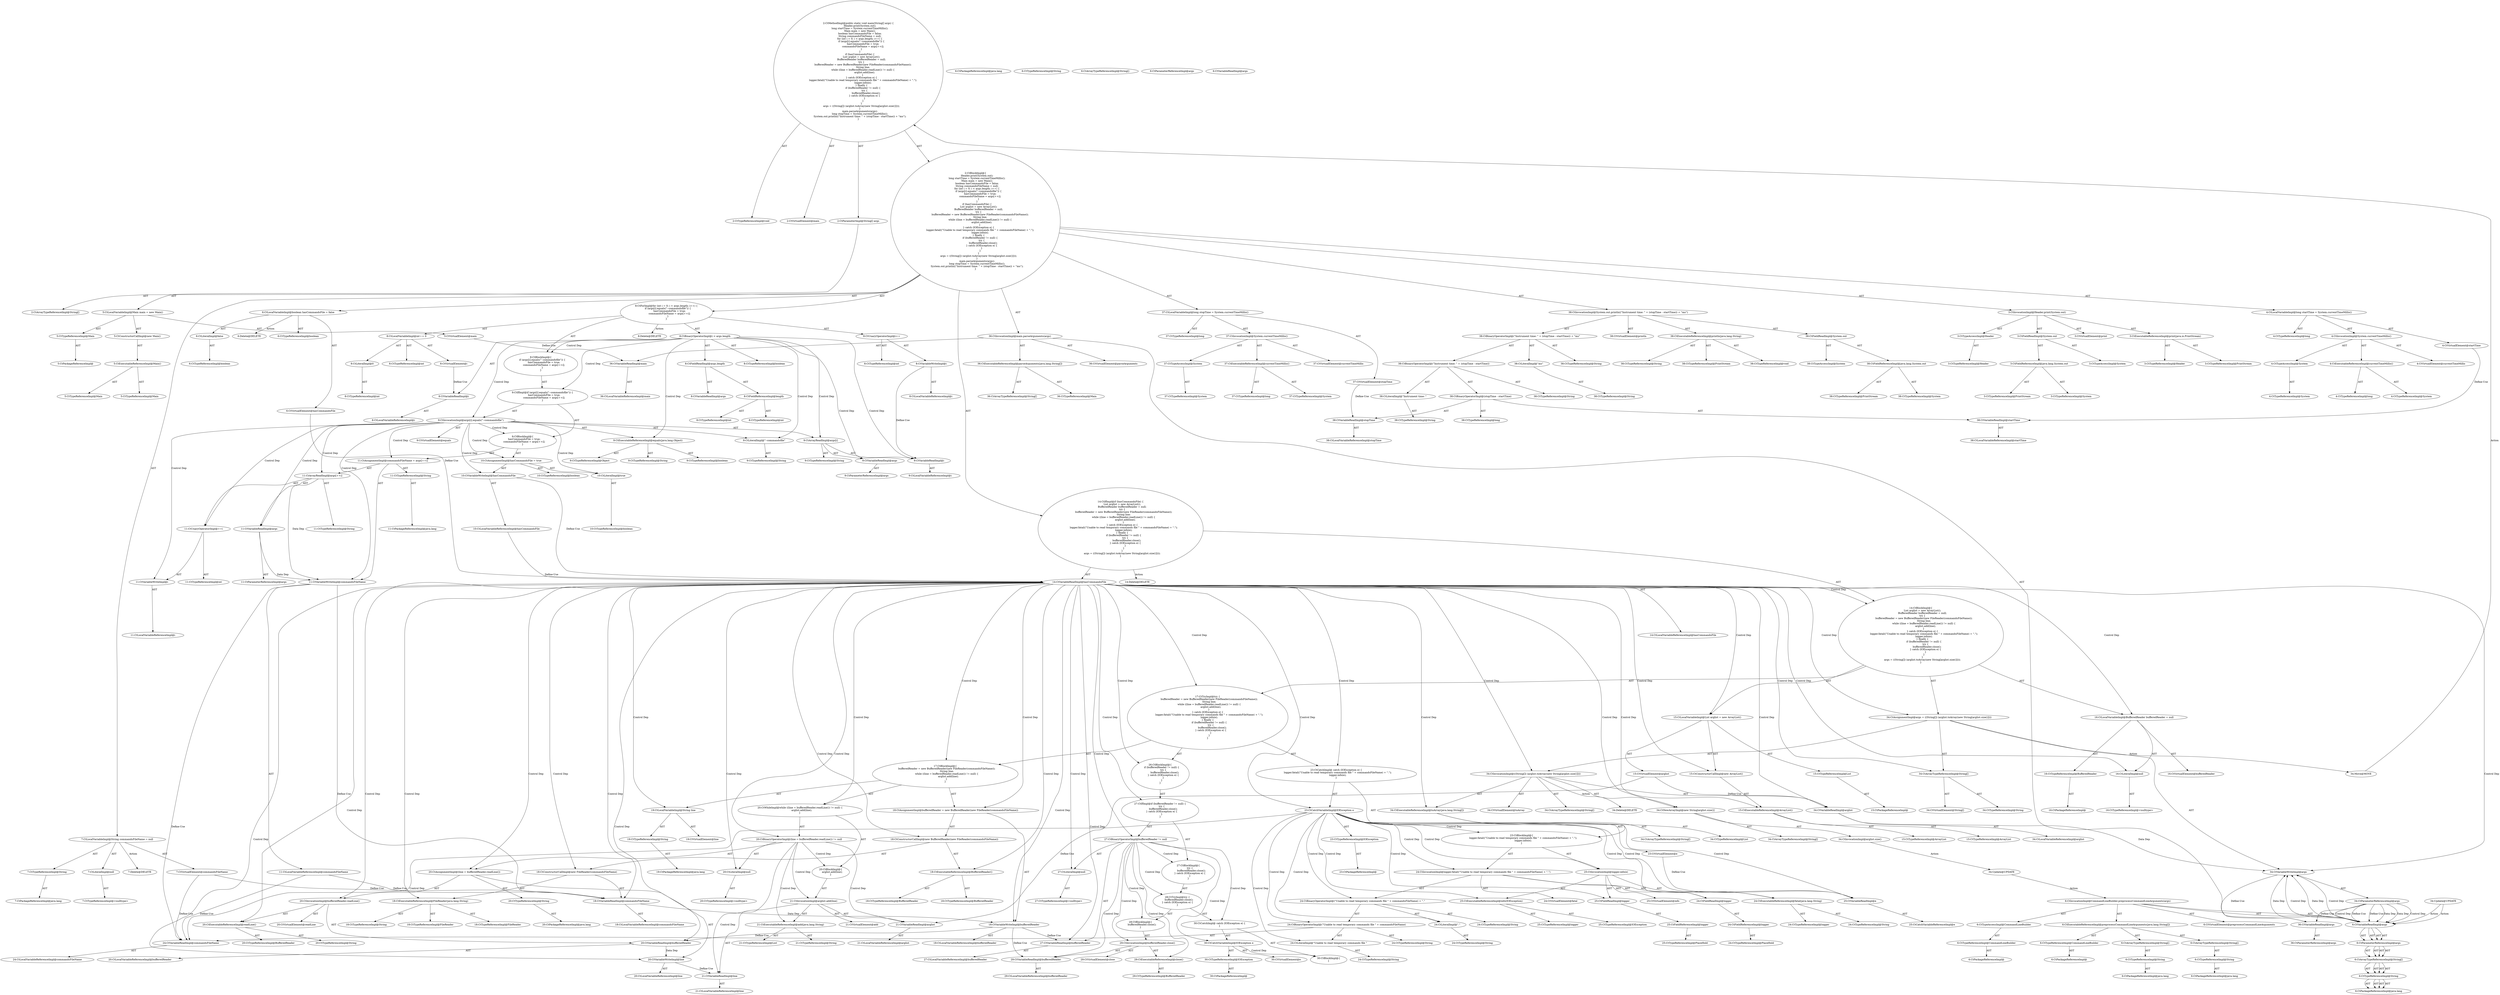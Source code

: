 digraph "main#?,String[]" {
0 [label="2:CtTypeReferenceImpl@void" shape=ellipse]
1 [label="2:CtVirtualElement@main" shape=ellipse]
2 [label="2:CtParameterImpl@String[] args" shape=ellipse]
3 [label="2:CtArrayTypeReferenceImpl@String[]" shape=ellipse]
4 [label="3:CtExecutableReferenceImpl@print(java.io.PrintStream)" shape=ellipse]
5 [label="3:CtTypeReferenceImpl@Header" shape=ellipse]
6 [label="3:CtTypeReferenceImpl@PrintStream" shape=ellipse]
7 [label="3:CtVirtualElement@print" shape=ellipse]
8 [label="3:CtTypeAccessImpl@Header" shape=ellipse]
9 [label="3:CtTypeReferenceImpl@Header" shape=ellipse]
10 [label="3:CtFieldReferenceImpl@java.lang.System.out" shape=ellipse]
11 [label="3:CtTypeReferenceImpl@System" shape=ellipse]
12 [label="3:CtTypeReferenceImpl@PrintStream" shape=ellipse]
13 [label="3:CtFieldReadImpl@System.out" shape=ellipse]
14 [label="3:CtTypeAccessImpl@System" shape=ellipse]
15 [label="3:CtInvocationImpl@Header.print(System.out)" shape=ellipse]
16 [label="4:CtTypeReferenceImpl@long" shape=ellipse]
17 [label="4:CtExecutableReferenceImpl@currentTimeMillis()" shape=ellipse]
18 [label="4:CtTypeReferenceImpl@System" shape=ellipse]
19 [label="4:CtTypeReferenceImpl@long" shape=ellipse]
20 [label="4:CtVirtualElement@currentTimeMillis" shape=ellipse]
21 [label="4:CtTypeAccessImpl@System" shape=ellipse]
22 [label="4:CtTypeReferenceImpl@System" shape=ellipse]
23 [label="4:CtInvocationImpl@System.currentTimeMillis()" shape=ellipse]
24 [label="4:CtVirtualElement@startTime" shape=ellipse]
25 [label="4:CtLocalVariableImpl@long startTime = System.currentTimeMillis()" shape=ellipse]
26 [label="5:CtTypeReferenceImpl@Main" shape=ellipse]
27 [label="5:CtPackageReferenceImpl@" shape=ellipse]
28 [label="5:CtExecutableReferenceImpl@Main()" shape=ellipse]
29 [label="5:CtTypeReferenceImpl@Main" shape=ellipse]
30 [label="5:CtTypeReferenceImpl@Main" shape=ellipse]
31 [label="5:CtConstructorCallImpl@new Main()" shape=ellipse]
32 [label="5:CtVirtualElement@main" shape=ellipse]
33 [label="5:CtLocalVariableImpl@Main main = new Main()" shape=ellipse]
34 [label="6:CtTypeReferenceImpl@boolean" shape=ellipse]
35 [label="6:CtLiteralImpl@false" shape=ellipse]
36 [label="6:CtTypeReferenceImpl@boolean" shape=ellipse]
37 [label="6:CtVirtualElement@hasCommandsFile" shape=ellipse]
38 [label="6:CtLocalVariableImpl@boolean hasCommandsFile = false" shape=ellipse]
39 [label="7:CtTypeReferenceImpl@String" shape=ellipse]
40 [label="7:CtPackageReferenceImpl@java.lang" shape=ellipse]
41 [label="7:CtLiteralImpl@null" shape=ellipse]
42 [label="7:CtTypeReferenceImpl@<nulltype>" shape=ellipse]
43 [label="7:CtVirtualElement@commandsFileName" shape=ellipse]
44 [label="7:CtLocalVariableImpl@String commandsFileName = null" shape=ellipse]
45 [label="8:CtTypeReferenceImpl@int" shape=ellipse]
46 [label="8:CtLiteralImpl@0" shape=ellipse]
47 [label="8:CtTypeReferenceImpl@int" shape=ellipse]
48 [label="8:CtVirtualElement@i" shape=ellipse]
49 [label="8:CtLocalVariableImpl@int i = 0" shape=ellipse]
50 [label="8:CtVariableReadImpl@i" shape=ellipse]
51 [label="8:CtLocalVariableReferenceImpl@i" shape=ellipse]
52 [label="8:CtFieldReferenceImpl@length" shape=ellipse]
53 [label="8:CtTypeReferenceImpl@int" shape=ellipse]
54 [label="8:CtTypeReferenceImpl@int" shape=ellipse]
55 [label="8:CtFieldReadImpl@args.length" shape=ellipse]
56 [label="8:CtVariableReadImpl@args" shape=ellipse]
57 [label="8:CtBinaryOperatorImpl@i < args.length" shape=ellipse]
58 [label="8:CtTypeReferenceImpl@boolean" shape=ellipse]
59 [label="8:CtVariableWriteImpl@i" shape=ellipse]
60 [label="8:CtLocalVariableReferenceImpl@i" shape=ellipse]
61 [label="8:CtUnaryOperatorImpl@i++" shape=ellipse]
62 [label="8:CtTypeReferenceImpl@int" shape=ellipse]
63 [label="9:CtExecutableReferenceImpl@equals(java.lang.Object)" shape=ellipse]
64 [label="9:CtTypeReferenceImpl@String" shape=ellipse]
65 [label="9:CtTypeReferenceImpl@boolean" shape=ellipse]
66 [label="9:CtTypeReferenceImpl@Object" shape=ellipse]
67 [label="9:CtVirtualElement@equals" shape=ellipse]
68 [label="9:CtVariableReadImpl@args" shape=ellipse]
69 [label="9:CtParameterReferenceImpl@args" shape=ellipse]
70 [label="9:CtVariableReadImpl@i" shape=ellipse]
71 [label="9:CtLocalVariableReferenceImpl@i" shape=ellipse]
72 [label="9:CtArrayReadImpl@args[i]" shape=ellipse]
73 [label="9:CtTypeReferenceImpl@String" shape=ellipse]
74 [label="9:CtLiteralImpl@\"--commandsfile\"" shape=ellipse]
75 [label="9:CtTypeReferenceImpl@String" shape=ellipse]
76 [label="9:CtInvocationImpl@args[i].equals(\"--commandsfile\")" shape=ellipse]
77 [label="10:CtVariableWriteImpl@hasCommandsFile" shape=ellipse]
78 [label="10:CtLocalVariableReferenceImpl@hasCommandsFile" shape=ellipse]
79 [label="10:CtLiteralImpl@true" shape=ellipse]
80 [label="10:CtTypeReferenceImpl@boolean" shape=ellipse]
81 [label="10:CtTypeReferenceImpl@boolean" shape=ellipse]
82 [label="10:CtAssignmentImpl@hasCommandsFile = true" shape=ellipse]
83 [label="11:CtVariableWriteImpl@commandsFileName" shape=ellipse]
84 [label="11:CtLocalVariableReferenceImpl@commandsFileName" shape=ellipse]
85 [label="11:CtVariableReadImpl@args" shape=ellipse]
86 [label="11:CtParameterReferenceImpl@args" shape=ellipse]
87 [label="11:CtVariableWriteImpl@i" shape=ellipse]
88 [label="11:CtLocalVariableReferenceImpl@i" shape=ellipse]
89 [label="11:CtUnaryOperatorImpl@++i" shape=ellipse]
90 [label="11:CtTypeReferenceImpl@int" shape=ellipse]
91 [label="11:CtArrayReadImpl@args[++i]" shape=ellipse]
92 [label="11:CtTypeReferenceImpl@String" shape=ellipse]
93 [label="11:CtTypeReferenceImpl@String" shape=ellipse]
94 [label="11:CtPackageReferenceImpl@java.lang" shape=ellipse]
95 [label="11:CtAssignmentImpl@commandsFileName = args[++i]" shape=ellipse]
96 [label="9:CtBlockImpl@\{
    hasCommandsFile = true;
    commandsFileName = args[++i];
\}" shape=ellipse]
97 [label="9:CtIfImpl@if (args[i].equals(\"--commandsfile\")) \{
    hasCommandsFile = true;
    commandsFileName = args[++i];
\}" shape=ellipse]
98 [label="8:CtBlockImpl@\{
    if (args[i].equals(\"--commandsfile\")) \{
        hasCommandsFile = true;
        commandsFileName = args[++i];
    \}
\}" shape=ellipse]
99 [label="8:CtForImpl@for (int i = 0; i < args.length; i++) \{
    if (args[i].equals(\"--commandsfile\")) \{
        hasCommandsFile = true;
        commandsFileName = args[++i];
    \}
\}" shape=ellipse]
100 [label="14:CtVariableReadImpl@hasCommandsFile" shape=ellipse]
101 [label="14:CtLocalVariableReferenceImpl@hasCommandsFile" shape=ellipse]
102 [label="15:CtTypeReferenceImpl@List" shape=ellipse]
103 [label="15:CtPackageReferenceImpl@" shape=ellipse]
104 [label="15:CtExecutableReferenceImpl@ArrayList()" shape=ellipse]
105 [label="15:CtTypeReferenceImpl@ArrayList" shape=ellipse]
106 [label="15:CtTypeReferenceImpl@ArrayList" shape=ellipse]
107 [label="15:CtConstructorCallImpl@new ArrayList()" shape=ellipse]
108 [label="15:CtVirtualElement@arglist" shape=ellipse]
109 [label="15:CtLocalVariableImpl@List arglist = new ArrayList()" shape=ellipse]
110 [label="16:CtTypeReferenceImpl@BufferedReader" shape=ellipse]
111 [label="16:CtPackageReferenceImpl@" shape=ellipse]
112 [label="16:CtLiteralImpl@null" shape=ellipse]
113 [label="16:CtTypeReferenceImpl@<nulltype>" shape=ellipse]
114 [label="16:CtVirtualElement@bufferedReader" shape=ellipse]
115 [label="16:CtLocalVariableImpl@BufferedReader bufferedReader = null" shape=ellipse]
116 [label="18:CtVariableWriteImpl@bufferedReader" shape=ellipse]
117 [label="18:CtLocalVariableReferenceImpl@bufferedReader" shape=ellipse]
118 [label="18:CtExecutableReferenceImpl@BufferedReader()" shape=ellipse]
119 [label="18:CtTypeReferenceImpl@BufferedReader" shape=ellipse]
120 [label="18:CtTypeReferenceImpl@BufferedReader" shape=ellipse]
121 [label="18:CtExecutableReferenceImpl@FileReader(java.lang.String)" shape=ellipse]
122 [label="18:CtTypeReferenceImpl@FileReader" shape=ellipse]
123 [label="18:CtTypeReferenceImpl@FileReader" shape=ellipse]
124 [label="18:CtTypeReferenceImpl@String" shape=ellipse]
125 [label="18:CtVariableReadImpl@commandsFileName" shape=ellipse]
126 [label="18:CtLocalVariableReferenceImpl@commandsFileName" shape=ellipse]
127 [label="18:CtConstructorCallImpl@new FileReader(commandsFileName)" shape=ellipse]
128 [label="18:CtConstructorCallImpl@new BufferedReader(new FileReader(commandsFileName))" shape=ellipse]
129 [label="18:CtAssignmentImpl@bufferedReader = new BufferedReader(new FileReader(commandsFileName))" shape=ellipse]
130 [label="19:CtTypeReferenceImpl@String" shape=ellipse]
131 [label="19:CtPackageReferenceImpl@java.lang" shape=ellipse]
132 [label="19:CtVirtualElement@line" shape=ellipse]
133 [label="19:CtLocalVariableImpl@String line" shape=ellipse]
134 [label="20:CtVariableWriteImpl@line" shape=ellipse]
135 [label="20:CtLocalVariableReferenceImpl@line" shape=ellipse]
136 [label="20:CtExecutableReferenceImpl@readLine()" shape=ellipse]
137 [label="20:CtTypeReferenceImpl@BufferedReader" shape=ellipse]
138 [label="20:CtTypeReferenceImpl@String" shape=ellipse]
139 [label="20:CtVirtualElement@readLine" shape=ellipse]
140 [label="20:CtVariableReadImpl@bufferedReader" shape=ellipse]
141 [label="20:CtLocalVariableReferenceImpl@bufferedReader" shape=ellipse]
142 [label="20:CtInvocationImpl@bufferedReader.readLine()" shape=ellipse]
143 [label="20:CtTypeReferenceImpl@String" shape=ellipse]
144 [label="20:CtPackageReferenceImpl@java.lang" shape=ellipse]
145 [label="20:CtAssignmentImpl@(line = bufferedReader.readLine())" shape=ellipse]
146 [label="20:CtLiteralImpl@null" shape=ellipse]
147 [label="20:CtTypeReferenceImpl@<nulltype>" shape=ellipse]
148 [label="20:CtBinaryOperatorImpl@(line = bufferedReader.readLine()) != null" shape=ellipse]
149 [label="21:CtExecutableReferenceImpl@add(java.lang.String)" shape=ellipse]
150 [label="21:CtTypeReferenceImpl@List" shape=ellipse]
151 [label="21:CtTypeReferenceImpl@String" shape=ellipse]
152 [label="21:CtVirtualElement@add" shape=ellipse]
153 [label="21:CtVariableReadImpl@arglist" shape=ellipse]
154 [label="21:CtLocalVariableReferenceImpl@arglist" shape=ellipse]
155 [label="21:CtVariableReadImpl@line" shape=ellipse]
156 [label="21:CtLocalVariableReferenceImpl@line" shape=ellipse]
157 [label="21:CtInvocationImpl@arglist.add(line)" shape=ellipse]
158 [label="20:CtBlockImpl@\{
    arglist.add(line);
\}" shape=ellipse]
159 [label="20:CtWhileImpl@while ((line = bufferedReader.readLine()) != null) \{
    arglist.add(line);
\} " shape=ellipse]
160 [label="17:CtBlockImpl@\{
    bufferedReader = new BufferedReader(new FileReader(commandsFileName));
    String line;
    while ((line = bufferedReader.readLine()) != null) \{
        arglist.add(line);
    \} 
\}" shape=ellipse]
161 [label="23:CtVirtualElement@e" shape=ellipse]
162 [label="23:CtTypeReferenceImpl@IOException" shape=ellipse]
163 [label="23:CtPackageReferenceImpl@" shape=ellipse]
164 [label="23:CtCatchVariableImpl@IOException e" shape=ellipse]
165 [label="24:CtExecutableReferenceImpl@fatal(java.lang.String)" shape=ellipse]
166 [label="24:CtTypeReferenceImpl@logger" shape=ellipse]
167 [label="24:CtTypeReferenceImpl@String" shape=ellipse]
168 [label="24:CtVirtualElement@fatal" shape=ellipse]
169 [label="24:CtFieldReferenceImpl@logger" shape=ellipse]
170 [label="24:CtTypeReferenceImpl@PlaceHold" shape=ellipse]
171 [label="24:CtFieldReadImpl@logger" shape=ellipse]
172 [label="24:CtLiteralImpl@\"Unable to read temporary commands file \"" shape=ellipse]
173 [label="24:CtTypeReferenceImpl@String" shape=ellipse]
174 [label="24:CtVariableReadImpl@commandsFileName" shape=ellipse]
175 [label="24:CtLocalVariableReferenceImpl@commandsFileName" shape=ellipse]
176 [label="24:CtBinaryOperatorImpl@(\"Unable to read temporary commands file \" + commandsFileName)" shape=ellipse]
177 [label="24:CtTypeReferenceImpl@String" shape=ellipse]
178 [label="24:CtLiteralImpl@\".\"" shape=ellipse]
179 [label="24:CtTypeReferenceImpl@String" shape=ellipse]
180 [label="24:CtBinaryOperatorImpl@(\"Unable to read temporary commands file \" + commandsFileName) + \".\"" shape=ellipse]
181 [label="24:CtTypeReferenceImpl@String" shape=ellipse]
182 [label="24:CtInvocationImpl@logger.fatal((\"Unable to read temporary commands file \" + commandsFileName) + \".\")" shape=ellipse]
183 [label="25:CtExecutableReferenceImpl@info(IOException)" shape=ellipse]
184 [label="25:CtTypeReferenceImpl@logger" shape=ellipse]
185 [label="25:CtTypeReferenceImpl@IOException" shape=ellipse]
186 [label="25:CtVirtualElement@info" shape=ellipse]
187 [label="25:CtFieldReferenceImpl@logger" shape=ellipse]
188 [label="25:CtTypeReferenceImpl@PlaceHold" shape=ellipse]
189 [label="25:CtFieldReadImpl@logger" shape=ellipse]
190 [label="25:CtVariableReadImpl@e" shape=ellipse]
191 [label="25:CtCatchVariableReferenceImpl@e" shape=ellipse]
192 [label="25:CtInvocationImpl@logger.info(e)" shape=ellipse]
193 [label="23:CtBlockImpl@\{
    logger.fatal((\"Unable to read temporary commands file \" + commandsFileName) + \".\");
    logger.info(e);
\}" shape=ellipse]
194 [label="23:CtCatchImpl@ catch (IOException e) \{
    logger.fatal((\"Unable to read temporary commands file \" + commandsFileName) + \".\");
    logger.info(e);
\}" shape=ellipse]
195 [label="27:CtVariableReadImpl@bufferedReader" shape=ellipse]
196 [label="27:CtLocalVariableReferenceImpl@bufferedReader" shape=ellipse]
197 [label="27:CtLiteralImpl@null" shape=ellipse]
198 [label="27:CtTypeReferenceImpl@<nulltype>" shape=ellipse]
199 [label="27:CtBinaryOperatorImpl@bufferedReader != null" shape=ellipse]
200 [label="29:CtExecutableReferenceImpl@close()" shape=ellipse]
201 [label="29:CtTypeReferenceImpl@BufferedReader" shape=ellipse]
202 [label="29:CtVirtualElement@close" shape=ellipse]
203 [label="29:CtVariableReadImpl@bufferedReader" shape=ellipse]
204 [label="29:CtLocalVariableReferenceImpl@bufferedReader" shape=ellipse]
205 [label="29:CtInvocationImpl@bufferedReader.close()" shape=ellipse]
206 [label="28:CtBlockImpl@\{
    bufferedReader.close();
\}" shape=ellipse]
207 [label="30:CtVirtualElement@e" shape=ellipse]
208 [label="30:CtTypeReferenceImpl@IOException" shape=ellipse]
209 [label="30:CtPackageReferenceImpl@" shape=ellipse]
210 [label="30:CtCatchVariableImpl@IOException e" shape=ellipse]
211 [label="30:CtBlockImpl@\{
\}" shape=ellipse]
212 [label="30:CtCatchImpl@ catch (IOException e) \{
\}" shape=ellipse]
213 [label="28:CtTryImpl@try \{
    bufferedReader.close();
\} catch (IOException e) \{
\}" shape=ellipse]
214 [label="27:CtBlockImpl@\{
    try \{
        bufferedReader.close();
    \} catch (IOException e) \{
    \}
\}" shape=ellipse]
215 [label="27:CtIfImpl@if (bufferedReader != null) \{
    try \{
        bufferedReader.close();
    \} catch (IOException e) \{
    \}
\}" shape=ellipse]
216 [label="26:CtBlockImpl@\{
    if (bufferedReader != null) \{
        try \{
            bufferedReader.close();
        \} catch (IOException e) \{
        \}
    \}
\}" shape=ellipse]
217 [label="17:CtTryImpl@try \{
    bufferedReader = new BufferedReader(new FileReader(commandsFileName));
    String line;
    while ((line = bufferedReader.readLine()) != null) \{
        arglist.add(line);
    \} 
\} catch (IOException e) \{
    logger.fatal((\"Unable to read temporary commands file \" + commandsFileName) + \".\");
    logger.info(e);
\} finally \{
    if (bufferedReader != null) \{
        try \{
            bufferedReader.close();
        \} catch (IOException e) \{
        \}
    \}
\}" shape=ellipse]
218 [label="34:CtVariableWriteImpl@args" shape=ellipse]
219 [label="34:CtParameterReferenceImpl@args" shape=ellipse]
220 [label="34:CtExecutableReferenceImpl@toArray(java.lang.String[])" shape=ellipse]
221 [label="34:CtTypeReferenceImpl@List" shape=ellipse]
222 [label="34:CtArrayTypeReferenceImpl@String[]" shape=ellipse]
223 [label="34:CtVirtualElement@toArray" shape=ellipse]
224 [label="34:CtVariableReadImpl@arglist" shape=ellipse]
225 [label="34:CtLocalVariableReferenceImpl@arglist" shape=ellipse]
226 [label="34:CtNewArrayImpl@new String[arglist.size()]" shape=ellipse]
227 [label="34:CtArrayTypeReferenceImpl@String[]" shape=ellipse]
228 [label="34:CtInvocationImpl@arglist.size()" shape=ellipse]
229 [label="34:CtInvocationImpl@((String[]) (arglist.toArray(new String[arglist.size()])))" shape=ellipse]
230 [label="34:CtArrayTypeReferenceImpl@String[]" shape=ellipse]
231 [label="34:CtVirtualElement@String[]" shape=ellipse]
232 [label="34:CtArrayTypeReferenceImpl@String[]" shape=ellipse]
233 [label="34:CtTypeReferenceImpl@String" shape=ellipse]
234 [label="34:CtAssignmentImpl@args = ((String[]) (arglist.toArray(new String[arglist.size()])))" shape=ellipse]
235 [label="14:CtBlockImpl@\{
    List arglist = new ArrayList();
    BufferedReader bufferedReader = null;
    try \{
        bufferedReader = new BufferedReader(new FileReader(commandsFileName));
        String line;
        while ((line = bufferedReader.readLine()) != null) \{
            arglist.add(line);
        \} 
    \} catch (IOException e) \{
        logger.fatal((\"Unable to read temporary commands file \" + commandsFileName) + \".\");
        logger.info(e);
    \} finally \{
        if (bufferedReader != null) \{
            try \{
                bufferedReader.close();
            \} catch (IOException e) \{
            \}
        \}
    \}
    args = ((String[]) (arglist.toArray(new String[arglist.size()])));
\}" shape=ellipse]
236 [label="14:CtIfImpl@if (hasCommandsFile) \{
    List arglist = new ArrayList();
    BufferedReader bufferedReader = null;
    try \{
        bufferedReader = new BufferedReader(new FileReader(commandsFileName));
        String line;
        while ((line = bufferedReader.readLine()) != null) \{
            arglist.add(line);
        \} 
    \} catch (IOException e) \{
        logger.fatal((\"Unable to read temporary commands file \" + commandsFileName) + \".\");
        logger.info(e);
    \} finally \{
        if (bufferedReader != null) \{
            try \{
                bufferedReader.close();
            \} catch (IOException e) \{
            \}
        \}
    \}
    args = ((String[]) (arglist.toArray(new String[arglist.size()])));
\}" shape=ellipse]
237 [label="36:CtExecutableReferenceImpl@parseArguments(java.lang.String[])" shape=ellipse]
238 [label="36:CtTypeReferenceImpl@Main" shape=ellipse]
239 [label="36:CtArrayTypeReferenceImpl@String[]" shape=ellipse]
240 [label="36:CtVirtualElement@parseArguments" shape=ellipse]
241 [label="36:CtVariableReadImpl@main" shape=ellipse]
242 [label="36:CtLocalVariableReferenceImpl@main" shape=ellipse]
243 [label="36:CtVariableReadImpl@args" shape=ellipse]
244 [label="36:CtParameterReferenceImpl@args" shape=ellipse]
245 [label="36:CtInvocationImpl@main.parseArguments(args)" shape=ellipse]
246 [label="37:CtTypeReferenceImpl@long" shape=ellipse]
247 [label="37:CtExecutableReferenceImpl@currentTimeMillis()" shape=ellipse]
248 [label="37:CtTypeReferenceImpl@System" shape=ellipse]
249 [label="37:CtTypeReferenceImpl@long" shape=ellipse]
250 [label="37:CtVirtualElement@currentTimeMillis" shape=ellipse]
251 [label="37:CtTypeAccessImpl@System" shape=ellipse]
252 [label="37:CtTypeReferenceImpl@System" shape=ellipse]
253 [label="37:CtInvocationImpl@System.currentTimeMillis()" shape=ellipse]
254 [label="37:CtVirtualElement@stopTime" shape=ellipse]
255 [label="37:CtLocalVariableImpl@long stopTime = System.currentTimeMillis()" shape=ellipse]
256 [label="38:CtExecutableReferenceImpl@println(java.lang.String)" shape=ellipse]
257 [label="38:CtTypeReferenceImpl@PrintStream" shape=ellipse]
258 [label="38:CtTypeReferenceImpl@void" shape=ellipse]
259 [label="38:CtTypeReferenceImpl@String" shape=ellipse]
260 [label="38:CtVirtualElement@println" shape=ellipse]
261 [label="38:CtFieldReferenceImpl@java.lang.System.out" shape=ellipse]
262 [label="38:CtTypeReferenceImpl@System" shape=ellipse]
263 [label="38:CtTypeReferenceImpl@PrintStream" shape=ellipse]
264 [label="38:CtFieldReadImpl@System.out" shape=ellipse]
265 [label="38:CtTypeAccessImpl@System" shape=ellipse]
266 [label="38:CtLiteralImpl@\"Instrument time: \"" shape=ellipse]
267 [label="38:CtTypeReferenceImpl@String" shape=ellipse]
268 [label="38:CtVariableReadImpl@stopTime" shape=ellipse]
269 [label="38:CtLocalVariableReferenceImpl@stopTime" shape=ellipse]
270 [label="38:CtVariableReadImpl@startTime" shape=ellipse]
271 [label="38:CtLocalVariableReferenceImpl@startTime" shape=ellipse]
272 [label="38:CtBinaryOperatorImpl@(stopTime - startTime)" shape=ellipse]
273 [label="38:CtTypeReferenceImpl@long" shape=ellipse]
274 [label="38:CtBinaryOperatorImpl@(\"Instrument time: \" + (stopTime - startTime))" shape=ellipse]
275 [label="38:CtTypeReferenceImpl@String" shape=ellipse]
276 [label="38:CtLiteralImpl@\"ms\"" shape=ellipse]
277 [label="38:CtTypeReferenceImpl@String" shape=ellipse]
278 [label="38:CtBinaryOperatorImpl@(\"Instrument time: \" + (stopTime - startTime)) + \"ms\"" shape=ellipse]
279 [label="38:CtTypeReferenceImpl@String" shape=ellipse]
280 [label="38:CtInvocationImpl@System.out.println((\"Instrument time: \" + (stopTime - startTime)) + \"ms\")" shape=ellipse]
281 [label="2:CtBlockImpl@\{
    Header.print(System.out);
    long startTime = System.currentTimeMillis();
    Main main = new Main();
    boolean hasCommandsFile = false;
    String commandsFileName = null;
    for (int i = 0; i < args.length; i++) \{
        if (args[i].equals(\"--commandsfile\")) \{
            hasCommandsFile = true;
            commandsFileName = args[++i];
        \}
    \}
    if (hasCommandsFile) \{
        List arglist = new ArrayList();
        BufferedReader bufferedReader = null;
        try \{
            bufferedReader = new BufferedReader(new FileReader(commandsFileName));
            String line;
            while ((line = bufferedReader.readLine()) != null) \{
                arglist.add(line);
            \} 
        \} catch (IOException e) \{
            logger.fatal((\"Unable to read temporary commands file \" + commandsFileName) + \".\");
            logger.info(e);
        \} finally \{
            if (bufferedReader != null) \{
                try \{
                    bufferedReader.close();
                \} catch (IOException e) \{
                \}
            \}
        \}
        args = ((String[]) (arglist.toArray(new String[arglist.size()])));
    \}
    main.parseArguments(args);
    long stopTime = System.currentTimeMillis();
    System.out.println((\"Instrument time: \" + (stopTime - startTime)) + \"ms\");
\}" shape=ellipse]
282 [label="2:CtMethodImpl@public static void main(String[] args) \{
    Header.print(System.out);
    long startTime = System.currentTimeMillis();
    Main main = new Main();
    boolean hasCommandsFile = false;
    String commandsFileName = null;
    for (int i = 0; i < args.length; i++) \{
        if (args[i].equals(\"--commandsfile\")) \{
            hasCommandsFile = true;
            commandsFileName = args[++i];
        \}
    \}
    if (hasCommandsFile) \{
        List arglist = new ArrayList();
        BufferedReader bufferedReader = null;
        try \{
            bufferedReader = new BufferedReader(new FileReader(commandsFileName));
            String line;
            while ((line = bufferedReader.readLine()) != null) \{
                arglist.add(line);
            \} 
        \} catch (IOException e) \{
            logger.fatal((\"Unable to read temporary commands file \" + commandsFileName) + \".\");
            logger.info(e);
        \} finally \{
            if (bufferedReader != null) \{
                try \{
                    bufferedReader.close();
                \} catch (IOException e) \{
                \}
            \}
        \}
        args = ((String[]) (arglist.toArray(new String[arglist.size()])));
    \}
    main.parseArguments(args);
    long stopTime = System.currentTimeMillis();
    System.out.println((\"Instrument time: \" + (stopTime - startTime)) + \"ms\");
\}" shape=ellipse]
283 [label="34:Update@UPDATE" shape=ellipse]
284 [label="6:CtPackageReferenceImpl@" shape=ellipse]
285 [label="6:CtTypeReferenceImpl@CommandLineBuilder" shape=ellipse]
286 [label="6:CtTypeAccessImpl@CommandLineBuilder" shape=ellipse]
287 [label="6:CtPackageReferenceImpl@" shape=ellipse]
288 [label="6:CtTypeReferenceImpl@CommandLineBuilder" shape=ellipse]
289 [label="6:CtPackageReferenceImpl@java.lang" shape=ellipse]
290 [label="6:CtTypeReferenceImpl@String" shape=ellipse]
291 [label="6:CtArrayTypeReferenceImpl@String[]" shape=ellipse]
292 [label="6:CtPackageReferenceImpl@java.lang" shape=ellipse]
293 [label="6:CtTypeReferenceImpl@String" shape=ellipse]
294 [label="6:CtArrayTypeReferenceImpl@String[]" shape=ellipse]
295 [label="6:CtExecutableReferenceImpl@preprocessCommandLineArguments(java.lang.String[])" shape=ellipse]
296 [label="6:CtPackageReferenceImpl@java.lang" shape=ellipse]
297 [label="6:CtTypeReferenceImpl@String" shape=ellipse]
298 [label="6:CtArrayTypeReferenceImpl@String[]" shape=ellipse]
299 [label="6:CtParameterReferenceImpl@args" shape=ellipse]
300 [label="6:CtVariableReadImpl@args" shape=ellipse]
301 [label="6:CtInvocationImpl@CommandLineBuilder.preprocessCommandLineArguments(args)" shape=ellipse]
302 [label="6:CtVirtualElement@preprocessCommandLineArguments" shape=ellipse]
303 [label="34:Update@UPDATE" shape=ellipse]
304 [label="6:CtPackageReferenceImpl@java.lang" shape=ellipse]
305 [label="6:CtTypeReferenceImpl@String" shape=ellipse]
306 [label="6:CtArrayTypeReferenceImpl@String[]" shape=ellipse]
307 [label="6:CtParameterReferenceImpl@args" shape=ellipse]
308 [label="6:CtVariableReadImpl@args" shape=ellipse]
309 [label="34:Delete@DELETE" shape=ellipse]
310 [label="6:Delete@DELETE" shape=ellipse]
311 [label="7:Delete@DELETE" shape=ellipse]
312 [label="8:Delete@DELETE" shape=ellipse]
313 [label="14:Delete@DELETE" shape=ellipse]
314 [label="34:Move@MOVE" shape=ellipse]
2 -> 3 [label="AST"];
4 -> 5 [label="AST"];
4 -> 6 [label="AST"];
8 -> 9 [label="AST"];
10 -> 11 [label="AST"];
10 -> 12 [label="AST"];
13 -> 14 [label="AST"];
13 -> 10 [label="AST"];
15 -> 7 [label="AST"];
15 -> 8 [label="AST"];
15 -> 4 [label="AST"];
15 -> 13 [label="AST"];
17 -> 18 [label="AST"];
17 -> 19 [label="AST"];
21 -> 22 [label="AST"];
23 -> 20 [label="AST"];
23 -> 21 [label="AST"];
23 -> 17 [label="AST"];
24 -> 270 [label="Define-Use"];
25 -> 24 [label="AST"];
25 -> 16 [label="AST"];
25 -> 23 [label="AST"];
26 -> 27 [label="AST"];
28 -> 29 [label="AST"];
28 -> 30 [label="AST"];
31 -> 28 [label="AST"];
32 -> 241 [label="Define-Use"];
33 -> 32 [label="AST"];
33 -> 26 [label="AST"];
33 -> 31 [label="AST"];
35 -> 36 [label="AST"];
37 -> 100 [label="Define-Use"];
38 -> 37 [label="AST"];
38 -> 34 [label="AST"];
38 -> 35 [label="AST"];
38 -> 310 [label="Action"];
39 -> 40 [label="AST"];
41 -> 42 [label="AST"];
43 -> 125 [label="Define-Use"];
43 -> 174 [label="Define-Use"];
44 -> 43 [label="AST"];
44 -> 39 [label="AST"];
44 -> 41 [label="AST"];
44 -> 311 [label="Action"];
46 -> 47 [label="AST"];
48 -> 50 [label="Define-Use"];
49 -> 48 [label="AST"];
49 -> 45 [label="AST"];
49 -> 46 [label="AST"];
50 -> 51 [label="AST"];
52 -> 53 [label="AST"];
52 -> 54 [label="AST"];
55 -> 56 [label="AST"];
55 -> 52 [label="AST"];
57 -> 58 [label="AST"];
57 -> 50 [label="AST"];
57 -> 55 [label="AST"];
57 -> 98 [label="Control Dep"];
57 -> 97 [label="Control Dep"];
57 -> 76 [label="Control Dep"];
57 -> 63 [label="Control Dep"];
57 -> 72 [label="Control Dep"];
57 -> 68 [label="Control Dep"];
57 -> 70 [label="Control Dep"];
57 -> 74 [label="Control Dep"];
59 -> 60 [label="AST"];
59 -> 70 [label="Define-Use"];
61 -> 62 [label="AST"];
61 -> 59 [label="AST"];
63 -> 64 [label="AST"];
63 -> 65 [label="AST"];
63 -> 66 [label="AST"];
68 -> 69 [label="AST"];
70 -> 71 [label="AST"];
72 -> 73 [label="AST"];
72 -> 68 [label="AST"];
72 -> 70 [label="AST"];
74 -> 75 [label="AST"];
76 -> 67 [label="AST"];
76 -> 72 [label="AST"];
76 -> 63 [label="AST"];
76 -> 74 [label="AST"];
76 -> 96 [label="Control Dep"];
76 -> 82 [label="Control Dep"];
76 -> 77 [label="Control Dep"];
76 -> 79 [label="Control Dep"];
76 -> 95 [label="Control Dep"];
76 -> 83 [label="Control Dep"];
76 -> 91 [label="Control Dep"];
76 -> 85 [label="Control Dep"];
76 -> 89 [label="Control Dep"];
76 -> 87 [label="Control Dep"];
77 -> 78 [label="AST"];
77 -> 100 [label="Define-Use"];
78 -> 100 [label="Define-Use"];
79 -> 80 [label="AST"];
82 -> 81 [label="AST"];
82 -> 77 [label="AST"];
82 -> 79 [label="AST"];
83 -> 84 [label="AST"];
83 -> 125 [label="Define-Use"];
83 -> 174 [label="Define-Use"];
84 -> 125 [label="Define-Use"];
84 -> 174 [label="Define-Use"];
85 -> 86 [label="AST"];
85 -> 83 [label="Data Dep"];
87 -> 88 [label="AST"];
89 -> 90 [label="AST"];
89 -> 87 [label="AST"];
91 -> 92 [label="AST"];
91 -> 85 [label="AST"];
91 -> 89 [label="AST"];
91 -> 83 [label="Data Dep"];
93 -> 94 [label="AST"];
95 -> 93 [label="AST"];
95 -> 83 [label="AST"];
95 -> 91 [label="AST"];
96 -> 82 [label="AST"];
96 -> 95 [label="AST"];
97 -> 76 [label="AST"];
97 -> 96 [label="AST"];
98 -> 97 [label="AST"];
99 -> 49 [label="AST"];
99 -> 57 [label="AST"];
99 -> 61 [label="AST"];
99 -> 98 [label="AST"];
99 -> 312 [label="Action"];
100 -> 101 [label="AST"];
100 -> 235 [label="Control Dep"];
100 -> 109 [label="Control Dep"];
100 -> 107 [label="Control Dep"];
100 -> 104 [label="Control Dep"];
100 -> 115 [label="Control Dep"];
100 -> 112 [label="Control Dep"];
100 -> 217 [label="Control Dep"];
100 -> 160 [label="Control Dep"];
100 -> 129 [label="Control Dep"];
100 -> 116 [label="Control Dep"];
100 -> 128 [label="Control Dep"];
100 -> 118 [label="Control Dep"];
100 -> 127 [label="Control Dep"];
100 -> 121 [label="Control Dep"];
100 -> 125 [label="Control Dep"];
100 -> 133 [label="Control Dep"];
100 -> 159 [label="Control Dep"];
100 -> 148 [label="Control Dep"];
100 -> 145 [label="Control Dep"];
100 -> 134 [label="Control Dep"];
100 -> 142 [label="Control Dep"];
100 -> 136 [label="Control Dep"];
100 -> 140 [label="Control Dep"];
100 -> 146 [label="Control Dep"];
100 -> 194 [label="Control Dep"];
100 -> 164 [label="Control Dep"];
100 -> 216 [label="Control Dep"];
100 -> 215 [label="Control Dep"];
100 -> 199 [label="Control Dep"];
100 -> 195 [label="Control Dep"];
100 -> 197 [label="Control Dep"];
100 -> 234 [label="Control Dep"];
100 -> 218 [label="Control Dep"];
100 -> 229 [label="Control Dep"];
100 -> 220 [label="Control Dep"];
100 -> 224 [label="Control Dep"];
100 -> 226 [label="Control Dep"];
100 -> 232 [label="Control Dep"];
102 -> 103 [label="AST"];
104 -> 105 [label="AST"];
104 -> 106 [label="AST"];
107 -> 104 [label="AST"];
108 -> 153 [label="Define-Use"];
108 -> 224 [label="Define-Use"];
109 -> 108 [label="AST"];
109 -> 102 [label="AST"];
109 -> 107 [label="AST"];
110 -> 111 [label="AST"];
112 -> 113 [label="AST"];
115 -> 114 [label="AST"];
115 -> 110 [label="AST"];
115 -> 112 [label="AST"];
116 -> 117 [label="AST"];
116 -> 140 [label="Define-Use"];
116 -> 195 [label="Define-Use"];
116 -> 203 [label="Define-Use"];
118 -> 119 [label="AST"];
118 -> 120 [label="AST"];
121 -> 122 [label="AST"];
121 -> 123 [label="AST"];
121 -> 124 [label="AST"];
125 -> 126 [label="AST"];
125 -> 116 [label="Data Dep"];
127 -> 121 [label="AST"];
127 -> 125 [label="AST"];
128 -> 118 [label="AST"];
128 -> 127 [label="AST"];
129 -> 116 [label="AST"];
129 -> 128 [label="AST"];
130 -> 131 [label="AST"];
133 -> 132 [label="AST"];
133 -> 130 [label="AST"];
134 -> 135 [label="AST"];
134 -> 155 [label="Define-Use"];
136 -> 137 [label="AST"];
136 -> 138 [label="AST"];
140 -> 141 [label="AST"];
140 -> 134 [label="Data Dep"];
142 -> 139 [label="AST"];
142 -> 140 [label="AST"];
142 -> 136 [label="AST"];
143 -> 144 [label="AST"];
145 -> 143 [label="AST"];
145 -> 134 [label="AST"];
145 -> 142 [label="AST"];
146 -> 147 [label="AST"];
148 -> 145 [label="AST"];
148 -> 146 [label="AST"];
148 -> 158 [label="Control Dep"];
148 -> 157 [label="Control Dep"];
148 -> 149 [label="Control Dep"];
148 -> 153 [label="Control Dep"];
148 -> 155 [label="Control Dep"];
149 -> 150 [label="AST"];
149 -> 151 [label="AST"];
153 -> 154 [label="AST"];
155 -> 156 [label="AST"];
157 -> 152 [label="AST"];
157 -> 153 [label="AST"];
157 -> 149 [label="AST"];
157 -> 155 [label="AST"];
158 -> 157 [label="AST"];
159 -> 148 [label="AST"];
159 -> 158 [label="AST"];
160 -> 129 [label="AST"];
160 -> 133 [label="AST"];
160 -> 159 [label="AST"];
161 -> 190 [label="Define-Use"];
162 -> 163 [label="AST"];
164 -> 161 [label="AST"];
164 -> 162 [label="AST"];
164 -> 193 [label="Control Dep"];
164 -> 182 [label="Control Dep"];
164 -> 165 [label="Control Dep"];
164 -> 171 [label="Control Dep"];
164 -> 180 [label="Control Dep"];
164 -> 176 [label="Control Dep"];
164 -> 172 [label="Control Dep"];
164 -> 174 [label="Control Dep"];
164 -> 178 [label="Control Dep"];
164 -> 192 [label="Control Dep"];
164 -> 183 [label="Control Dep"];
164 -> 189 [label="Control Dep"];
164 -> 190 [label="Control Dep"];
165 -> 166 [label="AST"];
165 -> 167 [label="AST"];
169 -> 170 [label="AST"];
171 -> 169 [label="AST"];
172 -> 173 [label="AST"];
174 -> 175 [label="AST"];
176 -> 177 [label="AST"];
176 -> 172 [label="AST"];
176 -> 174 [label="AST"];
178 -> 179 [label="AST"];
180 -> 181 [label="AST"];
180 -> 176 [label="AST"];
180 -> 178 [label="AST"];
182 -> 168 [label="AST"];
182 -> 171 [label="AST"];
182 -> 165 [label="AST"];
182 -> 180 [label="AST"];
183 -> 184 [label="AST"];
183 -> 185 [label="AST"];
187 -> 188 [label="AST"];
189 -> 187 [label="AST"];
190 -> 191 [label="AST"];
192 -> 186 [label="AST"];
192 -> 189 [label="AST"];
192 -> 183 [label="AST"];
192 -> 190 [label="AST"];
193 -> 182 [label="AST"];
193 -> 192 [label="AST"];
194 -> 164 [label="AST"];
194 -> 193 [label="AST"];
195 -> 196 [label="AST"];
197 -> 198 [label="AST"];
199 -> 195 [label="AST"];
199 -> 197 [label="AST"];
199 -> 214 [label="Control Dep"];
199 -> 213 [label="Control Dep"];
199 -> 206 [label="Control Dep"];
199 -> 205 [label="Control Dep"];
199 -> 200 [label="Control Dep"];
199 -> 203 [label="Control Dep"];
199 -> 212 [label="Control Dep"];
199 -> 210 [label="Control Dep"];
200 -> 201 [label="AST"];
203 -> 204 [label="AST"];
205 -> 202 [label="AST"];
205 -> 203 [label="AST"];
205 -> 200 [label="AST"];
206 -> 205 [label="AST"];
208 -> 209 [label="AST"];
210 -> 207 [label="AST"];
210 -> 208 [label="AST"];
210 -> 211 [label="Control Dep"];
212 -> 210 [label="AST"];
212 -> 211 [label="AST"];
213 -> 206 [label="AST"];
213 -> 212 [label="AST"];
214 -> 213 [label="AST"];
215 -> 199 [label="AST"];
215 -> 214 [label="AST"];
216 -> 215 [label="AST"];
217 -> 160 [label="AST"];
217 -> 194 [label="AST"];
217 -> 216 [label="AST"];
218 -> 219 [label="AST"];
218 -> 243 [label="Define-Use"];
219 -> 243 [label="Define-Use"];
219 -> 308 [label="Define-Use"];
219 -> 308 [label="Define-Use"];
219 -> 308 [label="Data Dep"];
219 -> 308 [label="Data Dep"];
219 -> 308 [label="Control Dep"];
219 -> 308 [label="Control Dep"];
220 -> 221 [label="AST"];
220 -> 222 [label="AST"];
224 -> 225 [label="AST"];
224 -> 218 [label="Data Dep"];
226 -> 227 [label="AST"];
226 -> 228 [label="AST"];
228 -> 283 [label="Action"];
229 -> 223 [label="AST"];
229 -> 230 [label="AST"];
229 -> 224 [label="AST"];
229 -> 220 [label="AST"];
229 -> 226 [label="AST"];
229 -> 309 [label="Action"];
232 -> 231 [label="AST"];
232 -> 233 [label="AST"];
234 -> 232 [label="AST"];
234 -> 218 [label="AST"];
234 -> 229 [label="AST"];
234 -> 314 [label="Action"];
235 -> 109 [label="AST"];
235 -> 115 [label="AST"];
235 -> 217 [label="AST"];
235 -> 234 [label="AST"];
236 -> 100 [label="AST"];
236 -> 235 [label="AST"];
236 -> 313 [label="Action"];
237 -> 238 [label="AST"];
237 -> 239 [label="AST"];
241 -> 242 [label="AST"];
243 -> 244 [label="AST"];
245 -> 240 [label="AST"];
245 -> 241 [label="AST"];
245 -> 237 [label="AST"];
245 -> 243 [label="AST"];
247 -> 248 [label="AST"];
247 -> 249 [label="AST"];
251 -> 252 [label="AST"];
253 -> 250 [label="AST"];
253 -> 251 [label="AST"];
253 -> 247 [label="AST"];
254 -> 268 [label="Define-Use"];
255 -> 254 [label="AST"];
255 -> 246 [label="AST"];
255 -> 253 [label="AST"];
256 -> 257 [label="AST"];
256 -> 258 [label="AST"];
256 -> 259 [label="AST"];
261 -> 262 [label="AST"];
261 -> 263 [label="AST"];
264 -> 265 [label="AST"];
264 -> 261 [label="AST"];
266 -> 267 [label="AST"];
268 -> 269 [label="AST"];
270 -> 271 [label="AST"];
272 -> 273 [label="AST"];
272 -> 268 [label="AST"];
272 -> 270 [label="AST"];
274 -> 275 [label="AST"];
274 -> 266 [label="AST"];
274 -> 272 [label="AST"];
276 -> 277 [label="AST"];
278 -> 279 [label="AST"];
278 -> 274 [label="AST"];
278 -> 276 [label="AST"];
280 -> 260 [label="AST"];
280 -> 264 [label="AST"];
280 -> 256 [label="AST"];
280 -> 278 [label="AST"];
281 -> 15 [label="AST"];
281 -> 25 [label="AST"];
281 -> 33 [label="AST"];
281 -> 38 [label="AST"];
281 -> 44 [label="AST"];
281 -> 99 [label="AST"];
281 -> 236 [label="AST"];
281 -> 245 [label="AST"];
281 -> 255 [label="AST"];
281 -> 280 [label="AST"];
282 -> 1 [label="AST"];
282 -> 0 [label="AST"];
282 -> 2 [label="AST"];
282 -> 281 [label="AST"];
283 -> 301 [label="Action"];
285 -> 284 [label="AST"];
286 -> 285 [label="AST"];
288 -> 287 [label="AST"];
290 -> 289 [label="AST"];
291 -> 290 [label="AST"];
293 -> 292 [label="AST"];
294 -> 293 [label="AST"];
295 -> 288 [label="AST"];
295 -> 291 [label="AST"];
295 -> 294 [label="AST"];
305 -> 304 [label="AST"];
305 -> 304 [label="AST"];
306 -> 305 [label="AST"];
306 -> 305 [label="AST"];
307 -> 306 [label="AST"];
307 -> 306 [label="AST"];
308 -> 307 [label="AST"];
308 -> 307 [label="AST"];
308 -> 218 [label="Data Dep"];
308 -> 218 [label="Control Dep"];
301 -> 302 [label="AST"];
301 -> 286 [label="AST"];
301 -> 295 [label="AST"];
301 -> 308 [label="AST"];
301 -> 308 [label="AST"];
303 -> 308 [label="Action"];
303 -> 308 [label="Action"];
305 -> 304 [label="AST"];
305 -> 304 [label="AST"];
306 -> 305 [label="AST"];
306 -> 305 [label="AST"];
307 -> 306 [label="AST"];
307 -> 306 [label="AST"];
308 -> 307 [label="AST"];
308 -> 307 [label="AST"];
308 -> 218 [label="Data Dep"];
308 -> 218 [label="Control Dep"];
314 -> 282 [label="Action"];
}
